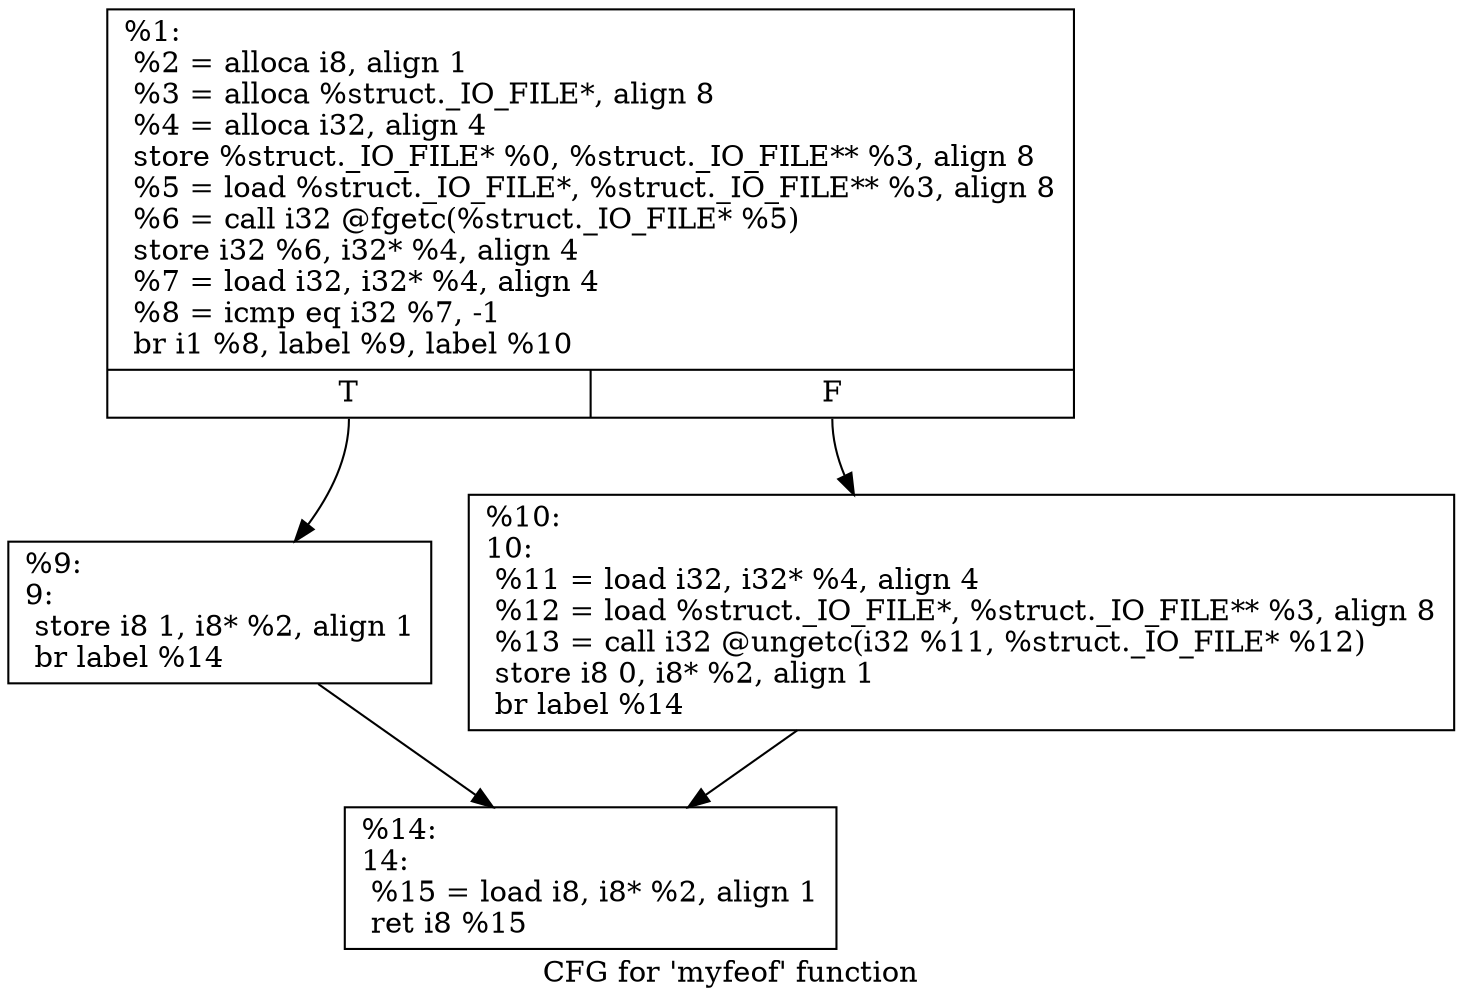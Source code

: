 digraph "CFG for 'myfeof' function" {
	label="CFG for 'myfeof' function";

	Node0xc99da0 [shape=record,label="{%1:\l  %2 = alloca i8, align 1\l  %3 = alloca %struct._IO_FILE*, align 8\l  %4 = alloca i32, align 4\l  store %struct._IO_FILE* %0, %struct._IO_FILE** %3, align 8\l  %5 = load %struct._IO_FILE*, %struct._IO_FILE** %3, align 8\l  %6 = call i32 @fgetc(%struct._IO_FILE* %5)\l  store i32 %6, i32* %4, align 4\l  %7 = load i32, i32* %4, align 4\l  %8 = icmp eq i32 %7, -1\l  br i1 %8, label %9, label %10\l|{<s0>T|<s1>F}}"];
	Node0xc99da0:s0 -> Node0xc99ee0;
	Node0xc99da0:s1 -> Node0xc9a3b0;
	Node0xc99ee0 [shape=record,label="{%9:\l9:                                                \l  store i8 1, i8* %2, align 1\l  br label %14\l}"];
	Node0xc99ee0 -> Node0xc9f5d0;
	Node0xc9a3b0 [shape=record,label="{%10:\l10:                                               \l  %11 = load i32, i32* %4, align 4\l  %12 = load %struct._IO_FILE*, %struct._IO_FILE** %3, align 8\l  %13 = call i32 @ungetc(i32 %11, %struct._IO_FILE* %12)\l  store i8 0, i8* %2, align 1\l  br label %14\l}"];
	Node0xc9a3b0 -> Node0xc9f5d0;
	Node0xc9f5d0 [shape=record,label="{%14:\l14:                                               \l  %15 = load i8, i8* %2, align 1\l  ret i8 %15\l}"];
}
